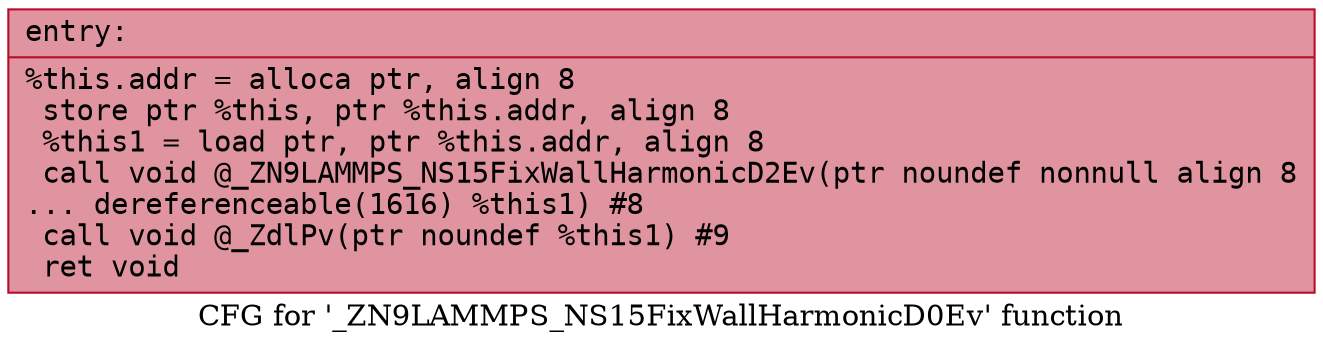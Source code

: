 digraph "CFG for '_ZN9LAMMPS_NS15FixWallHarmonicD0Ev' function" {
	label="CFG for '_ZN9LAMMPS_NS15FixWallHarmonicD0Ev' function";

	Node0x5636e666f530 [shape=record,color="#b70d28ff", style=filled, fillcolor="#b70d2870" fontname="Courier",label="{entry:\l|  %this.addr = alloca ptr, align 8\l  store ptr %this, ptr %this.addr, align 8\l  %this1 = load ptr, ptr %this.addr, align 8\l  call void @_ZN9LAMMPS_NS15FixWallHarmonicD2Ev(ptr noundef nonnull align 8\l... dereferenceable(1616) %this1) #8\l  call void @_ZdlPv(ptr noundef %this1) #9\l  ret void\l}"];
}
